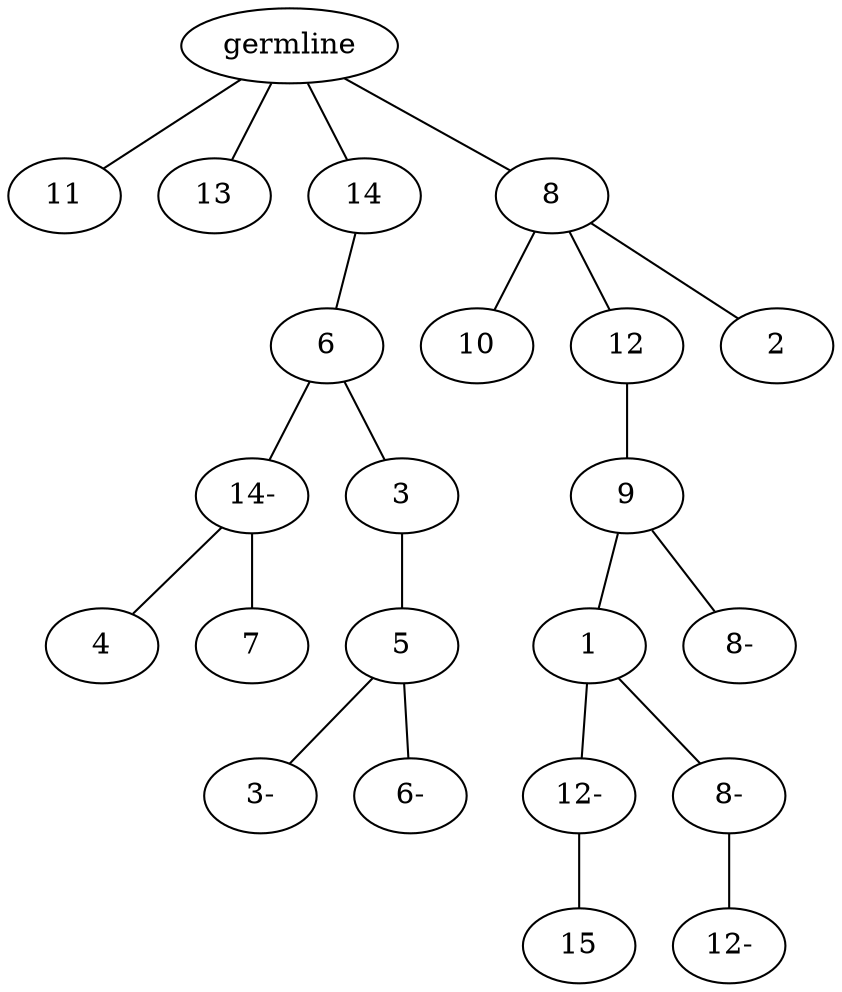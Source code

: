 graph tree {
    "140417073000800" [label="germline"];
    "140417073675040" [label="11"];
    "140417073636688" [label="13"];
    "140417072936848" [label="14"];
    "140417073039536" [label="6"];
    "140417073038048" [label="14-"];
    "140417073040880" [label="4"];
    "140417073037712" [label="7"];
    "140417073040640" [label="3"];
    "140417073633984" [label="5"];
    "140417073635184" [label="3-"];
    "140417073633456" [label="6-"];
    "140417073039632" [label="8"];
    "140417073639488" [label="10"];
    "140417073634416" [label="12"];
    "140417073633744" [label="9"];
    "140417073662944" [label="1"];
    "140417073188528" [label="12-"];
    "140417073624064" [label="15"];
    "140417073187472" [label="8-"];
    "140417073188480" [label="12-"];
    "140417073642080" [label="8-"];
    "140417073661456" [label="2"];
    "140417073000800" -- "140417073675040";
    "140417073000800" -- "140417073636688";
    "140417073000800" -- "140417072936848";
    "140417073000800" -- "140417073039632";
    "140417072936848" -- "140417073039536";
    "140417073039536" -- "140417073038048";
    "140417073039536" -- "140417073040640";
    "140417073038048" -- "140417073040880";
    "140417073038048" -- "140417073037712";
    "140417073040640" -- "140417073633984";
    "140417073633984" -- "140417073635184";
    "140417073633984" -- "140417073633456";
    "140417073039632" -- "140417073639488";
    "140417073039632" -- "140417073634416";
    "140417073039632" -- "140417073661456";
    "140417073634416" -- "140417073633744";
    "140417073633744" -- "140417073662944";
    "140417073633744" -- "140417073642080";
    "140417073662944" -- "140417073188528";
    "140417073662944" -- "140417073187472";
    "140417073188528" -- "140417073624064";
    "140417073187472" -- "140417073188480";
}
